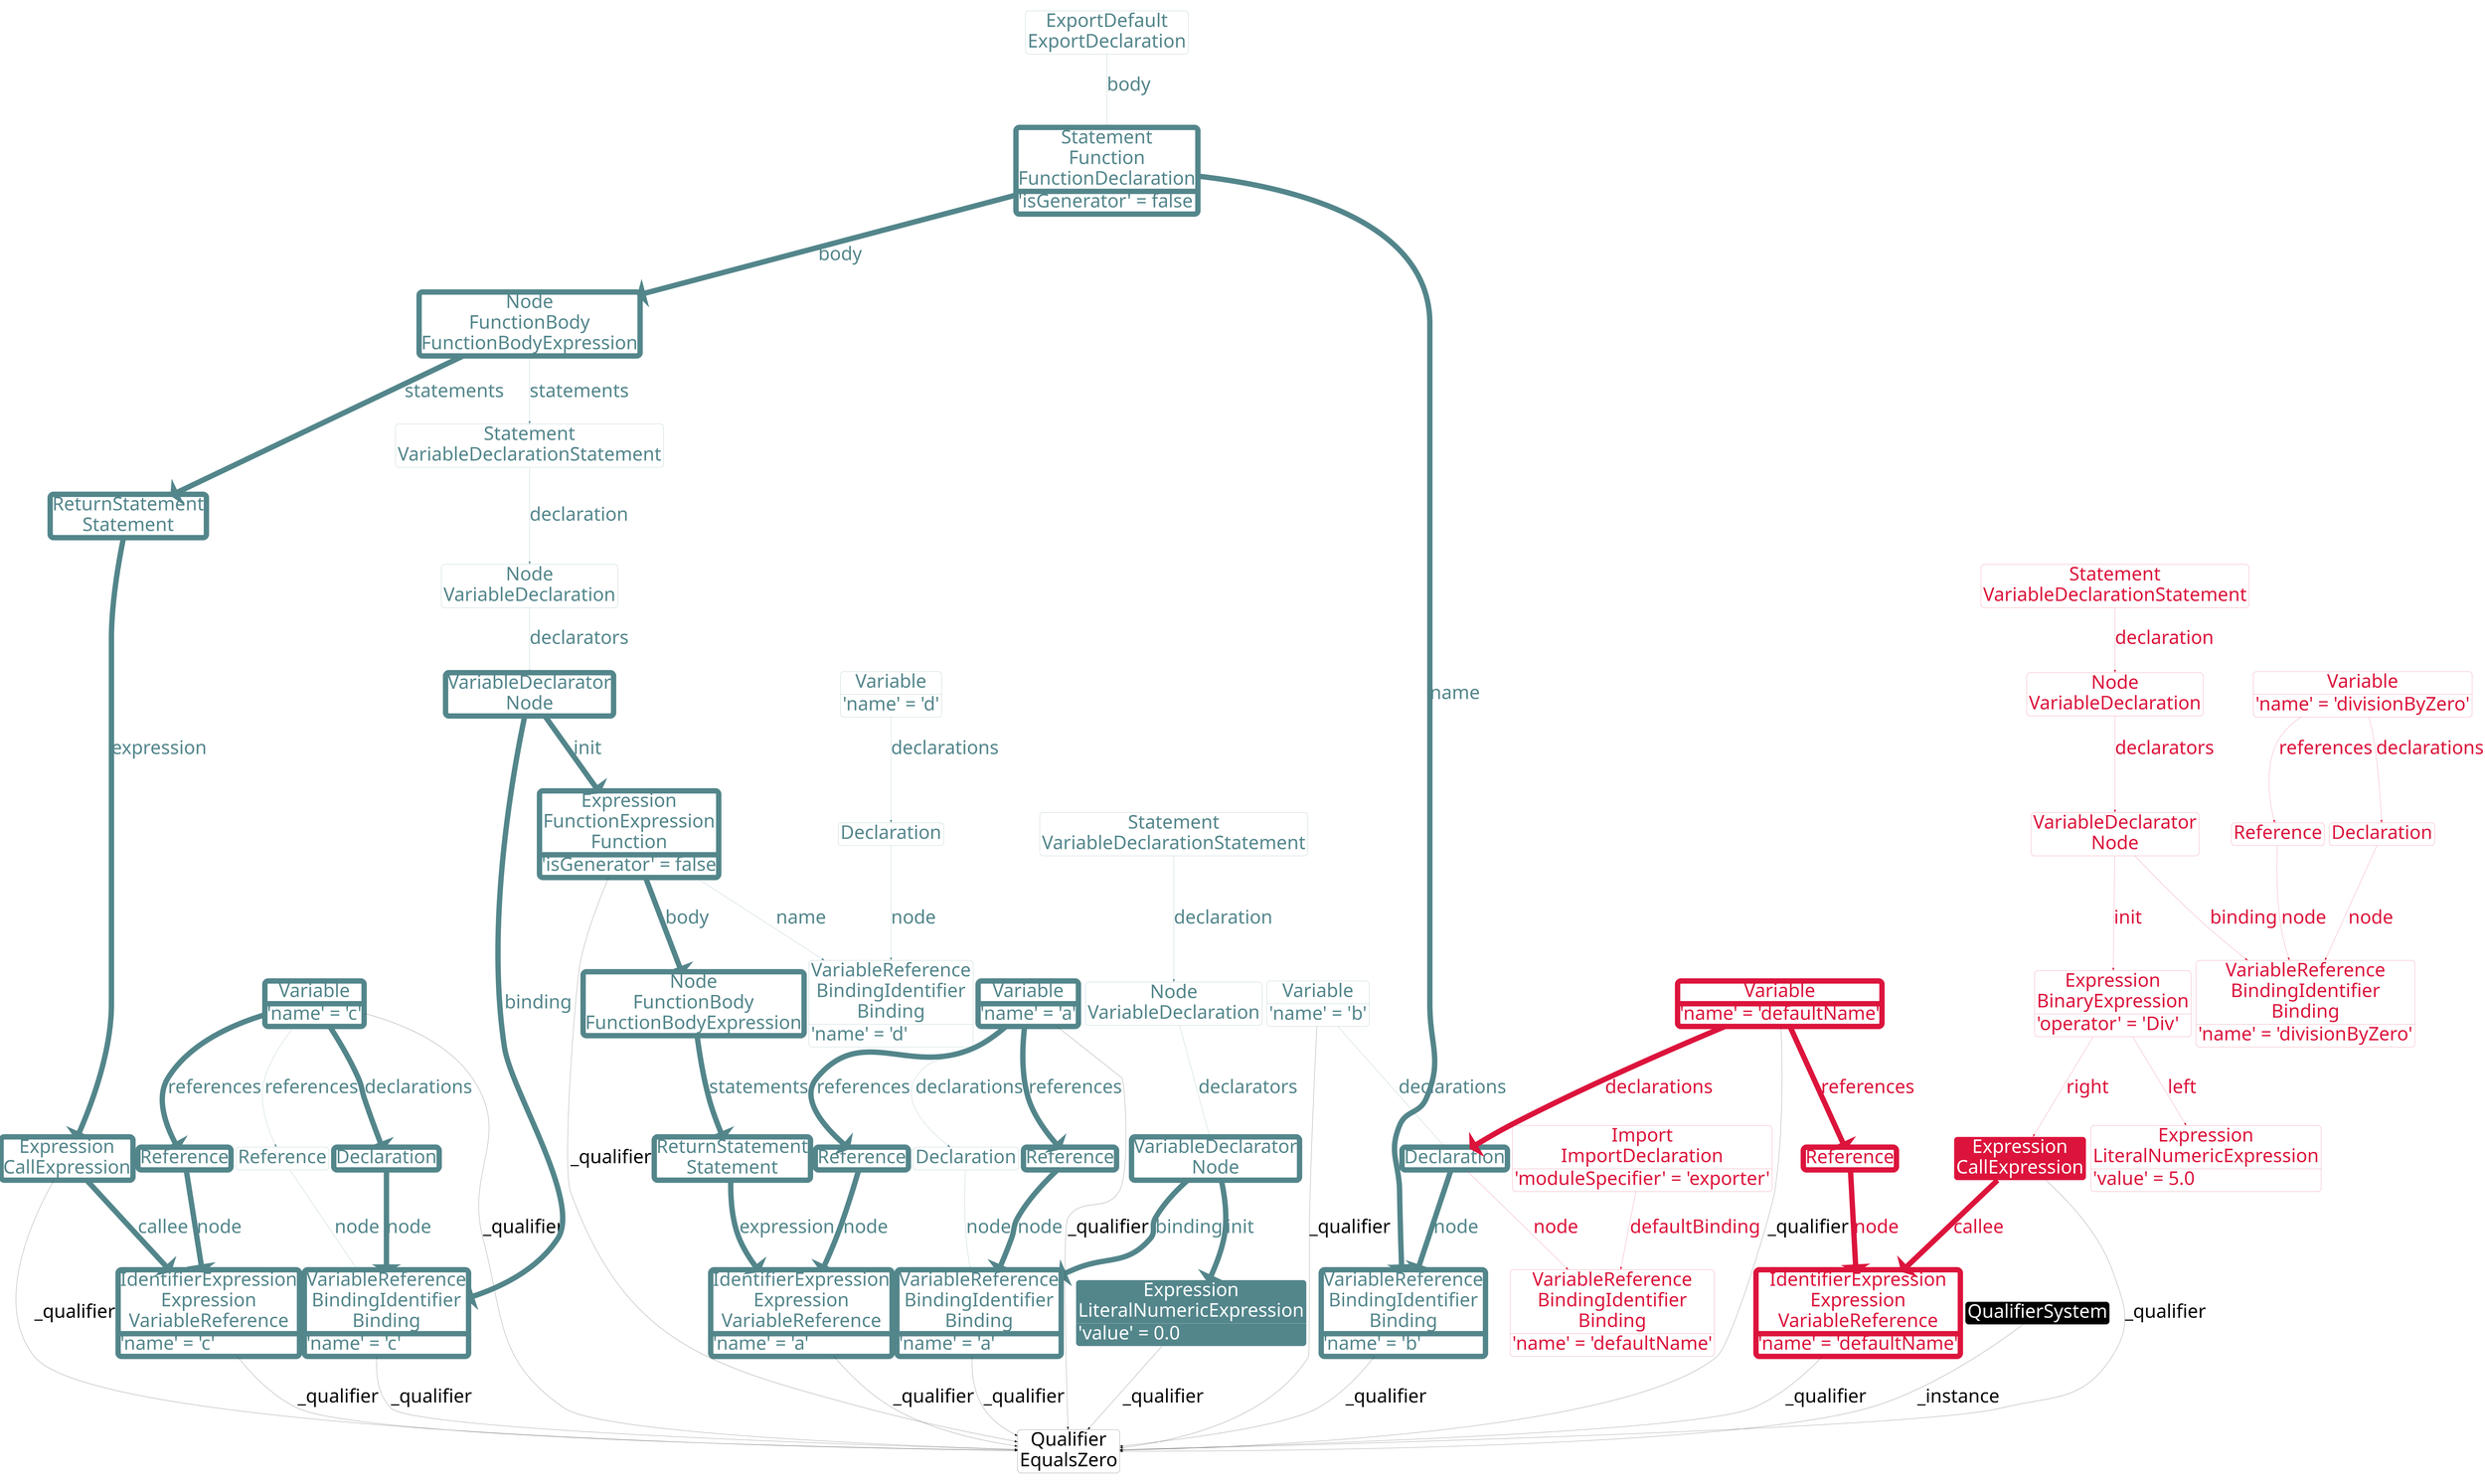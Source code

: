 digraph Neo {
  ratio = 0.6
  node [
    fontsize = "70"
    shape = "Mrecord"
    fontname = "Noto Sans"
    penwidth = 0.5
  ]
  edge [
    fontname = "Noto Sans"
    fontsize = "70"
    penwidth = 0.5
  ]

  // EXPORTER
  subgraph exporter {
    N0 [
      label = "{ReturnStatement\nStatement}"
      color = "cadetblue4"
      fontcolor = "cadetblue4"
      penwidth = 20
    ]
    N0 -> N69 [
      label = "expression\n"
      color = "cadetblue4"
      fontcolor = "cadetblue4"
      penwidth = 20
    ]
    N3 [
      label = "{Variable|'name' = 'c'\l}"
      color = "cadetblue4"
      fontcolor = "cadetblue4"
      penwidth = 20
    ]
    N3 -> N45 [
      label = "declarations\n"
      color = "cadetblue4"
      fontcolor = "cadetblue4"
      penwidth = 20
    ]
    N3 -> N24 [
      label = "references\n"
      color = "cadetblue4"
      fontcolor = "cadetblue4"
      penwidth = 20
    ]
    N3 -> N100 [
      label = "references\n"
      color = "cadetblue4"
      fontcolor = "cadetblue4"
    ]
    N8 [
      label = "{IdentifierExpression\nExpression\nVariableReference|'name' = 'c'\l}"
      color = "cadetblue4"
      fontcolor = "cadetblue4"
      penwidth = 20
    ]
    N14 [
      label = "{VariableDeclarator\nNode}"
      color = "cadetblue4"
      fontcolor = "cadetblue4"
      penwidth = 20
    ]
    N14 -> N82 [
      label = "init\n"
      color = "cadetblue4"
      fontcolor = "cadetblue4"
      penwidth = 20
    ]
    N14 -> N58 [
      label = "binding\n"
      color = "cadetblue4"
      fontcolor = "cadetblue4"
      penwidth = 20
    ]
    N24 [
      label = "{Reference}"
      color = "cadetblue4"
      fontcolor = "cadetblue4"
      penwidth = 20
    ]
    N24 -> N8 [
      label = "node\n"
      color = "cadetblue4"
      fontcolor = "cadetblue4"
      penwidth = 20
    ]
    N28 [
      label = "{Node\nVariableDeclaration\n}"
      color = "cadetblue4"
      fontcolor = "cadetblue4"
    ]
    N28 -> N14 [
      label = "declarators\n"
      color = "cadetblue4"
      fontcolor = "cadetblue4"
    ]
    N33 [
      label = "{VariableReference\nBindingIdentifier\nBinding|'name' = 'b'\l}"
      color = "cadetblue4"
      fontcolor = "cadetblue4"
      penwidth = 20
    ]
    N41 [
      label = "{ReturnStatement\nStatement}"
      color = "cadetblue4"
      fontcolor = "cadetblue4"
      penwidth = 20
    ]
    N41 -> N90 [
      label = "expression\n"
      color = "cadetblue4"
      fontcolor = "cadetblue4"
      penwidth = 20
    ]
    N45 [
      label = "{Declaration}"
      color = "cadetblue4"
      fontcolor = "cadetblue4"
      penwidth = 20
    ]
    N45 -> N58 [
      label = "node\n"
      color = "cadetblue4"
      fontcolor = "cadetblue4"
      penwidth = 20
    ]
    N58 [
      label = "{VariableReference\nBindingIdentifier\nBinding|'name' = 'c'\l}"
      color = "cadetblue4"
      fontcolor = "cadetblue4"
      penwidth = 20
    ]
    N60 [
      label = "{VariableReference\nBindingIdentifier\nBinding|'name' = 'a'\l}"
      color = "cadetblue4"
      fontcolor = "cadetblue4"
      penwidth = 20
    ]
    N69 [
      label = "{IdentifierExpression\nExpression\nVariableReference|'name' = 'a'\l}"
      color = "cadetblue4"
      fontcolor = "cadetblue4"
      penwidth = 20
    ]
    N74 [
      label = "{Node\nFunctionBody\nFunctionBodyExpression}"
      color = "cadetblue4"
      fontcolor = "cadetblue4"
      penwidth = 20
    ]
    N74 -> N41 [
      label = "statements\n"
      color = "cadetblue4"
      fontcolor = "cadetblue4"
      penwidth = 20
    ]
    N74 -> N179 [
      label = "statements\n"
      color = "cadetblue4"
      fontcolor = "cadetblue4"
    ]
    N81 [
      label = "{ExportDefault\nExportDeclaration}"
      color = "cadetblue4"
      fontcolor = "cadetblue4"
    ]
    N81 -> N143 [
      label = "body\n"
      color = "cadetblue4"
      fontcolor = "cadetblue4"
    ]
    N82 [
      label = "{Expression\nFunctionExpression\nFunction|'isGenerator' = false\l}"
      color = "cadetblue4"
      fontcolor = "cadetblue4"
      penwidth = 20
    ]
    N82 -> N146 [
      label = "name\n"
      color = "cadetblue4"
      fontcolor = "cadetblue4"
    ]
    N82 -> N184 [
      label = "body\n"
      color = "cadetblue4"
      fontcolor = "cadetblue4"
      penwidth = 20
    ]
    N84 [
      label = "{VariableDeclarator\nNode}"
      color = "cadetblue4"
      fontcolor = "cadetblue4"
      penwidth = 20
    ]
    N84 -> N60 [
      label = "binding\n"
      color = "cadetblue4"
      fontcolor = "cadetblue4"
      penwidth = 20
    ]
    N84 -> N142 [
      label = "init\n"
      color = "cadetblue4"
      fontcolor = "cadetblue4"
      penwidth = 20
    ]
    N88 [
      label = "{Variable|'name' = 'b'\l}"
      color = "cadetblue4"
      fontcolor = "cadetblue4"
    ]
    N88 -> N167 [
      label = "declarations\n"
      color = "cadetblue4"
      fontcolor = "cadetblue4"
    ]
    N90 [
      label = "{Expression\nCallExpression}"
      color = "cadetblue4"
      fontcolor = "cadetblue4"
      penwidth = 20
    ]
    N90 -> N8 [
      label = "callee\n"
      color = "cadetblue4"
      fontcolor = "cadetblue4"
      penwidth = 20
    ]
    N98 [
      label = "{Declaration}"
      color = "cadetblue4"
      fontcolor = "cadetblue4"
    ]
    N98 -> N60 [
      label = "node\n"
      color = "cadetblue4"
      fontcolor = "cadetblue4"
    ]
    N100 [
      label = "{Reference}"
      color = "cadetblue4"
      fontcolor = "cadetblue4"
    ]
    N100 -> N58 [
      label = "node\n"
      color = "cadetblue4"
      fontcolor = "cadetblue4"
    ]
    N101 [
      label = "{Variable|'name' = 'a'\l}"
      color = "cadetblue4"
      fontcolor = "cadetblue4"
      penwidth = 20
    ]
    N101 -> N117 [
      label = "references\n"
      color = "cadetblue4"
      fontcolor = "cadetblue4"
      penwidth = 20
    ]
    N101 -> N158 [
      label = "references\n"
      color = "cadetblue4"
      fontcolor = "cadetblue4"
      penwidth = 20
    ]
    N101 -> N98 [
      label = "declarations\n"
      color = "cadetblue4"
      fontcolor = "cadetblue4"
    ]
    N116 [
      label = "{Variable|'name' = 'd'\l}"
      color = "cadetblue4"
      fontcolor = "cadetblue4"
    ]
    N116 -> N123 [
      label = "declarations\n"
      color = "cadetblue4"
      fontcolor = "cadetblue4"
    ]
    N117 [
      label = "{Reference}"
      color = "cadetblue4"
      fontcolor = "cadetblue4"
      penwidth = 20
    ]
    N117 -> N60 [
      label = "node\n"
      color = "cadetblue4"
      fontcolor = "cadetblue4"
      penwidth = 20
    ]
    N123 [
      label = "{Declaration}"
      color = "cadetblue4"
      fontcolor = "cadetblue4"
    ]
    N123 -> N146 [
      label = "node\n"
      color = "cadetblue4"
      fontcolor = "cadetblue4"
    ]
    N142 [
      label = "{Expression\nLiteralNumericExpression|'value' = 0.0\l}"
      color = "white"
      fontcolor = "white"
      fillcolor = "cadetblue4"
      style = "filled"
    ]
    N143 [
      label = "{Statement\nFunction\nFunctionDeclaration|'isGenerator' = false\l}"
      color = "cadetblue4"
      fontcolor = "cadetblue4"
      penwidth = 20
    ]
    N143 -> N74 [
      label = "body\n"
      color = "cadetblue4"
      fontcolor = "cadetblue4"
      penwidth = 20
    ]
    N143 -> N33 [
      label = "name\n"
      color = "cadetblue4"
      fontcolor = "cadetblue4"
      penwidth = 20
    ]
    N146 [
      label = "{VariableReference\nBindingIdentifier\nBinding|'name' = 'd'\l}"
      color = "cadetblue4"
      fontcolor = "cadetblue4"
    ]
    N158 [
      label = "{Reference}"
      color = "cadetblue4"
      fontcolor = "cadetblue4"
      penwidth = 20
    ]
    N158 -> N69 [
      label = "node\n"
      color = "cadetblue4"
      fontcolor = "cadetblue4"
      penwidth = 20
    ]
    N162 [
      label = "{Node\nVariableDeclaration\n}"
      color = "cadetblue4"
      fontcolor = "cadetblue4"
    ]
    N162 -> N84 [
      label = "declarators\n"
      color = "cadetblue4"
      fontcolor = "cadetblue4"
    ]
    N167 [
      label = "{Declaration}"
      color = "cadetblue4"
      fontcolor = "cadetblue4"
      penwidth = 20
    ]
    N167 -> N256 [
      label = "node\n"
      color = "crimson"
      fontcolor = "crimson"
    ]
    N167 -> N33 [
      label = "node\n"
      color = "cadetblue4"
      fontcolor = "cadetblue4"
      penwidth = 20
    ]
    N179 [
      label = "{Statement\nVariableDeclarationStatement}"
      color = "cadetblue4"
      fontcolor = "cadetblue4"
    ]
    N179 -> N28 [
      label = "declaration\n"
      color = "cadetblue4"
      fontcolor = "cadetblue4"
    ]
    N182 [
      label = "{Statement\nVariableDeclarationStatement}"
      color = "cadetblue4"
      fontcolor = "cadetblue4"
    ]
    N182 -> N162 [
      label = "declaration\n"
      color = "cadetblue4"
      fontcolor = "cadetblue4"
    ]
    N184 [
      label = "{Node\nFunctionBody\nFunctionBodyExpression}"
      color = "cadetblue4"
      fontcolor = "cadetblue4"
      penwidth = 20
    ]
    N184 -> N0 [
      label = "statements\n"
      color = "cadetblue4"
      fontcolor = "cadetblue4"
      penwidth = 20
    ]
  }

  // IMPORTER
  subgraph importer {
    N203 [
      label = "{VariableDeclarator\nNode}"
      color = "crimson"
      fontcolor = "crimson"
    ]
    N203 -> N220 [
      label = "binding\n"
      color = "crimson"
      fontcolor = "crimson"
    ]
    N203 -> N262 [
      label = "init\n"
      color = "crimson"
      fontcolor = "crimson"
    ]
    N211 [
      label = "{Reference}"
      color = "crimson"
      fontcolor = "crimson"
    ]
    N211 -> N220 [
      label = "node\n"
      color = "crimson"
      fontcolor = "crimson"
    ]
    N217 [
      label = "{IdentifierExpression\nExpression\nVariableReference|'name' = 'defaultName'\l}"
      color = "crimson"
      fontcolor = "crimson"
      penwidth = 20
    ]
    N220 [
      label = "{VariableReference\nBindingIdentifier\nBinding|'name' = 'divisionByZero'\l}"
      color = "crimson"
      fontcolor = "crimson"
    ]
    N223 [
      label = "{Import\nImportDeclaration|'moduleSpecifier' = 'exporter'\l}"
      color = "crimson"
      fontcolor = "crimson"
    ]
    N223 -> N256 [
      label = "defaultBinding\n"
      color = "crimson"
      fontcolor = "crimson"
    ]
    N238 [
      label = "{Node\nVariableDeclaration\n}"
      color = "crimson"
      fontcolor = "crimson"
    ]
    N238 -> N203 [
      label = "declarators\n"
      color = "crimson"
      fontcolor = "crimson"
    ]
    N241 [
      label = "{Statement\nVariableDeclarationStatement}"
      color = "crimson"
      fontcolor = "crimson"
    ]
    N241 -> N238 [
      label = "declaration\n"
      color = "crimson"
      fontcolor = "crimson"
    ]
    N243 [
      label = "{Variable|'name' = 'divisionByZero'\l}"
      color = "crimson"
      fontcolor = "crimson"
    ]
    N243 -> N211 [
      label = "references\n"
      color = "crimson"
      fontcolor = "crimson"
    ]
    N243 -> N269 [
      label = "declarations\n"
      color = "crimson"
      fontcolor = "crimson"
    ]
    N257 [
      label = "{Expression\nLiteralNumericExpression|'value' = 5.0\l}"
      color = "crimson"
      fontcolor = "crimson"
    ]
    N262 [
      label = "{Expression\nBinaryExpression|'operator' = 'Div'\l}"
      color = "crimson"
      fontcolor = "crimson"
    ]
    N262 -> N279 [
      label = "right\n"
      color = "crimson"
      fontcolor = "crimson"
    ]
    N262 -> N257 [
      label = "left\n"
      color = "crimson"
      fontcolor = "crimson"
    ]
    N269 [
      label = "{Declaration}"
      color = "crimson"
      fontcolor = "crimson"
    ]
    N269 -> N220 [
      label = "node\n"
      color = "crimson"
      fontcolor = "crimson"
    ]
    N270 [
      label = "{Reference}"
      color = "crimson"
      fontcolor = "crimson"
      penwidth = 20
    ]
    N270 -> N217 [
      label = "node\n"
      color = "crimson"
      fontcolor = "crimson"
      penwidth = 20
    ]
    N279 [
      label = "{Expression\nCallExpression}"
      style = "filled"
      fillcolor = "crimson"
      color = "white"
      fontcolor = "white"
    ]
    N279 -> N217 [
      label = "callee\n"
      color = "crimson"
      fontcolor = "crimson"
      penwidth = 20
    ]
    N282 [
      label = "{Variable|'name' = 'defaultName'\l}"
      color = "crimson"
      fontcolor = "crimson"
      penwidth = 20
    ]
    N282 -> N167 [
      label = "declarations\n"
      color = "crimson"
      fontcolor = "crimson"
      penwidth = 20
    ]
    N282 -> N270 [
      label = "references\n"
      color = "crimson"
      fontcolor = "crimson"
      penwidth = 20
    ]
    N256 [
      label = "{VariableReference\nBindingIdentifier\nBinding|'name' = 'defaultName'\l}"
      color = "crimson"
      fontcolor = "crimson"
    ]
  }

  // QUALIFIER SYSTEM
  subgraph QualifierSystem {
    N287 [
      label = "{QualifierSystem}"
      color = "white"
      fontcolor = "white"
      style = "filled"
      fillcolor = "black"
    ]
    N287 -> N288 [
      label = "_instance\n"
    ]
    N288 [
      label = "{Qualifier\nEqualsZero}"
    ]

    // QUALIFIER EDGES
    N3 -> N288 [
      label = "_qualifier\n"
    ]

    N8 -> N288 [
      label = "_qualifier\n"
    ]

    N33 -> N288 [
      label = "_qualifier\n"
    ]

    N58 -> N288 [
      label = "_qualifier\n"
    ]

    N60 -> N288 [
      label = "_qualifier\n"
    ]

    N69 -> N288 [
      label = "_qualifier\n"
    ]

    N82 -> N288 [
      label = "_qualifier\n"
    ]

    N88 -> N288 [
      label = "_qualifier\n"
    ]

    N90 -> N288 [
      label = "_qualifier\n"
    ]

    N101 -> N288 [
      label = "_qualifier\n"
    ]

    N142 -> N288 [
      label = "_qualifier\n"
    ]

    N217 -> N288 [
      label = "_qualifier\n"
    ]

    N279 -> N288 [
      label = "_qualifier\n"
    ]

    N282 -> N288 [
      label = "_qualifier\n"
    ]
  }
}
